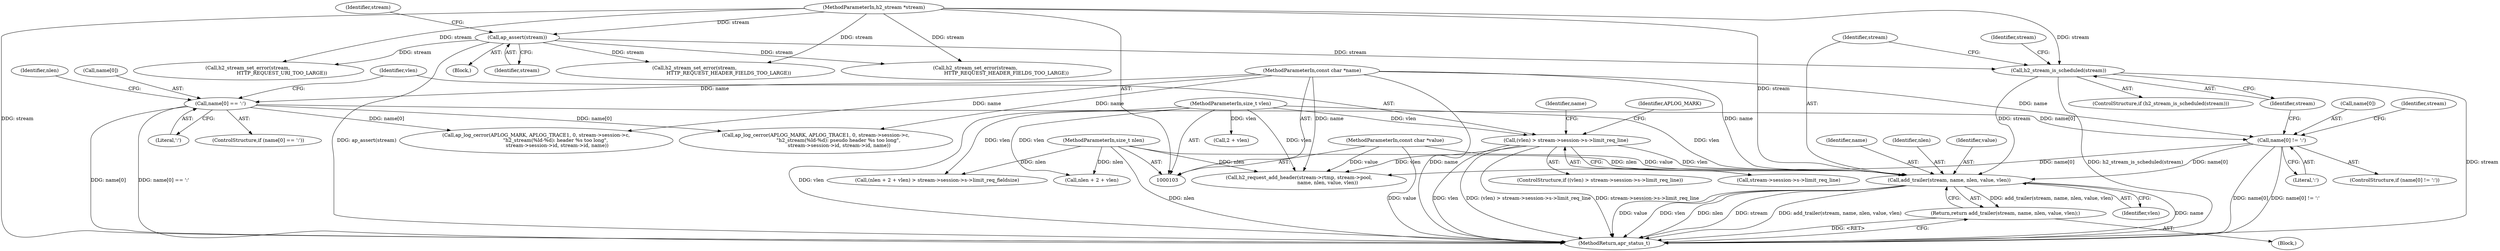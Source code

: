 digraph "1_httpd_29c63b786ae028d82405421585e91283c8fa0da3_0@pointer" {
"1000249" [label="(Call,add_trailer(stream, name, nlen, value, vlen))"];
"1000245" [label="(Call,h2_stream_is_scheduled(stream))"];
"1000110" [label="(Call,ap_assert(stream))"];
"1000104" [label="(MethodParameterIn,h2_stream *stream)"];
"1000199" [label="(Call,name[0] != ':')"];
"1000119" [label="(Call,name[0] == ':')"];
"1000105" [label="(MethodParameterIn,const char *name)"];
"1000106" [label="(MethodParameterIn,size_t nlen)"];
"1000107" [label="(MethodParameterIn,const char *value)"];
"1000126" [label="(Call,(vlen) > stream->session->s->limit_req_line)"];
"1000108" [label="(MethodParameterIn,size_t vlen)"];
"1000248" [label="(Return,return add_trailer(stream, name, nlen, value, vlen);)"];
"1000108" [label="(MethodParameterIn,size_t vlen)"];
"1000251" [label="(Identifier,name)"];
"1000200" [label="(Call,name[0])"];
"1000201" [label="(Identifier,name)"];
"1000105" [label="(MethodParameterIn,const char *name)"];
"1000164" [label="(Call,2 + vlen)"];
"1000301" [label="(MethodReturn,apr_status_t)"];
"1000249" [label="(Call,add_trailer(stream, name, nlen, value, vlen))"];
"1000126" [label="(Call,(vlen) > stream->session->s->limit_req_line)"];
"1000290" [label="(Call,h2_request_add_header(stream->rtmp, stream->pool,\n                                     name, nlen, value, vlen))"];
"1000163" [label="(Identifier,nlen)"];
"1000107" [label="(MethodParameterIn,const char *value)"];
"1000118" [label="(ControlStructure,if (name[0] == ':'))"];
"1000127" [label="(Identifier,vlen)"];
"1000244" [label="(ControlStructure,if (h2_stream_is_scheduled(stream)))"];
"1000207" [label="(Identifier,stream)"];
"1000110" [label="(Call,ap_assert(stream))"];
"1000106" [label="(MethodParameterIn,size_t nlen)"];
"1000119" [label="(Call,name[0] == ':')"];
"1000252" [label="(Identifier,nlen)"];
"1000125" [label="(ControlStructure,if ((vlen) > stream->session->s->limit_req_line))"];
"1000199" [label="(Call,name[0] != ':')"];
"1000156" [label="(Call,h2_stream_set_error(stream, \n                                           HTTP_REQUEST_URI_TOO_LARGE))"];
"1000248" [label="(Return,return add_trailer(stream, name, nlen, value, vlen);)"];
"1000162" [label="(Call,nlen + 2 + vlen)"];
"1000260" [label="(Identifier,stream)"];
"1000253" [label="(Identifier,value)"];
"1000203" [label="(Literal,':')"];
"1000123" [label="(Literal,':')"];
"1000109" [label="(Block,)"];
"1000254" [label="(Identifier,vlen)"];
"1000241" [label="(Call,h2_stream_set_error(stream, \n                                           HTTP_REQUEST_HEADER_FIELDS_TOO_LARGE))"];
"1000245" [label="(Call,h2_stream_is_scheduled(stream))"];
"1000246" [label="(Identifier,stream)"];
"1000247" [label="(Block,)"];
"1000104" [label="(MethodParameterIn,h2_stream *stream)"];
"1000115" [label="(Identifier,stream)"];
"1000111" [label="(Identifier,stream)"];
"1000195" [label="(Call,h2_stream_set_error(stream, \n                                       HTTP_REQUEST_HEADER_FIELDS_TOO_LARGE))"];
"1000175" [label="(Call,ap_log_cerror(APLOG_MARK, APLOG_TRACE1, 0, stream->session->c,\n                          \"h2_stream(%ld-%d): header %s too long\", \n                           stream->session->id, stream->id, name))"];
"1000198" [label="(ControlStructure,if (name[0] != ':'))"];
"1000137" [label="(Identifier,APLOG_MARK)"];
"1000128" [label="(Call,stream->session->s->limit_req_line)"];
"1000250" [label="(Identifier,stream)"];
"1000136" [label="(Call,ap_log_cerror(APLOG_MARK, APLOG_TRACE1, 0, stream->session->c,\n                              \"h2_stream(%ld-%d): pseudo header %s too long\", \n                              stream->session->id, stream->id, name))"];
"1000161" [label="(Call,(nlen + 2 + vlen) > stream->session->s->limit_req_fieldsize)"];
"1000120" [label="(Call,name[0])"];
"1000249" -> "1000248"  [label="AST: "];
"1000249" -> "1000254"  [label="CFG: "];
"1000250" -> "1000249"  [label="AST: "];
"1000251" -> "1000249"  [label="AST: "];
"1000252" -> "1000249"  [label="AST: "];
"1000253" -> "1000249"  [label="AST: "];
"1000254" -> "1000249"  [label="AST: "];
"1000248" -> "1000249"  [label="CFG: "];
"1000249" -> "1000301"  [label="DDG: name"];
"1000249" -> "1000301"  [label="DDG: value"];
"1000249" -> "1000301"  [label="DDG: vlen"];
"1000249" -> "1000301"  [label="DDG: nlen"];
"1000249" -> "1000301"  [label="DDG: stream"];
"1000249" -> "1000301"  [label="DDG: add_trailer(stream, name, nlen, value, vlen)"];
"1000249" -> "1000248"  [label="DDG: add_trailer(stream, name, nlen, value, vlen)"];
"1000245" -> "1000249"  [label="DDG: stream"];
"1000104" -> "1000249"  [label="DDG: stream"];
"1000199" -> "1000249"  [label="DDG: name[0]"];
"1000105" -> "1000249"  [label="DDG: name"];
"1000106" -> "1000249"  [label="DDG: nlen"];
"1000107" -> "1000249"  [label="DDG: value"];
"1000126" -> "1000249"  [label="DDG: vlen"];
"1000108" -> "1000249"  [label="DDG: vlen"];
"1000245" -> "1000244"  [label="AST: "];
"1000245" -> "1000246"  [label="CFG: "];
"1000246" -> "1000245"  [label="AST: "];
"1000250" -> "1000245"  [label="CFG: "];
"1000260" -> "1000245"  [label="CFG: "];
"1000245" -> "1000301"  [label="DDG: h2_stream_is_scheduled(stream)"];
"1000245" -> "1000301"  [label="DDG: stream"];
"1000110" -> "1000245"  [label="DDG: stream"];
"1000104" -> "1000245"  [label="DDG: stream"];
"1000110" -> "1000109"  [label="AST: "];
"1000110" -> "1000111"  [label="CFG: "];
"1000111" -> "1000110"  [label="AST: "];
"1000115" -> "1000110"  [label="CFG: "];
"1000110" -> "1000301"  [label="DDG: ap_assert(stream)"];
"1000104" -> "1000110"  [label="DDG: stream"];
"1000110" -> "1000156"  [label="DDG: stream"];
"1000110" -> "1000195"  [label="DDG: stream"];
"1000110" -> "1000241"  [label="DDG: stream"];
"1000104" -> "1000103"  [label="AST: "];
"1000104" -> "1000301"  [label="DDG: stream"];
"1000104" -> "1000156"  [label="DDG: stream"];
"1000104" -> "1000195"  [label="DDG: stream"];
"1000104" -> "1000241"  [label="DDG: stream"];
"1000199" -> "1000198"  [label="AST: "];
"1000199" -> "1000203"  [label="CFG: "];
"1000200" -> "1000199"  [label="AST: "];
"1000203" -> "1000199"  [label="AST: "];
"1000207" -> "1000199"  [label="CFG: "];
"1000246" -> "1000199"  [label="CFG: "];
"1000199" -> "1000301"  [label="DDG: name[0]"];
"1000199" -> "1000301"  [label="DDG: name[0] != ':'"];
"1000119" -> "1000199"  [label="DDG: name[0]"];
"1000105" -> "1000199"  [label="DDG: name"];
"1000199" -> "1000290"  [label="DDG: name[0]"];
"1000119" -> "1000118"  [label="AST: "];
"1000119" -> "1000123"  [label="CFG: "];
"1000120" -> "1000119"  [label="AST: "];
"1000123" -> "1000119"  [label="AST: "];
"1000127" -> "1000119"  [label="CFG: "];
"1000163" -> "1000119"  [label="CFG: "];
"1000119" -> "1000301"  [label="DDG: name[0]"];
"1000119" -> "1000301"  [label="DDG: name[0] == ':'"];
"1000105" -> "1000119"  [label="DDG: name"];
"1000119" -> "1000136"  [label="DDG: name[0]"];
"1000119" -> "1000175"  [label="DDG: name[0]"];
"1000105" -> "1000103"  [label="AST: "];
"1000105" -> "1000301"  [label="DDG: name"];
"1000105" -> "1000136"  [label="DDG: name"];
"1000105" -> "1000175"  [label="DDG: name"];
"1000105" -> "1000290"  [label="DDG: name"];
"1000106" -> "1000103"  [label="AST: "];
"1000106" -> "1000301"  [label="DDG: nlen"];
"1000106" -> "1000161"  [label="DDG: nlen"];
"1000106" -> "1000162"  [label="DDG: nlen"];
"1000106" -> "1000290"  [label="DDG: nlen"];
"1000107" -> "1000103"  [label="AST: "];
"1000107" -> "1000301"  [label="DDG: value"];
"1000107" -> "1000290"  [label="DDG: value"];
"1000126" -> "1000125"  [label="AST: "];
"1000126" -> "1000128"  [label="CFG: "];
"1000127" -> "1000126"  [label="AST: "];
"1000128" -> "1000126"  [label="AST: "];
"1000137" -> "1000126"  [label="CFG: "];
"1000201" -> "1000126"  [label="CFG: "];
"1000126" -> "1000301"  [label="DDG: vlen"];
"1000126" -> "1000301"  [label="DDG: (vlen) > stream->session->s->limit_req_line"];
"1000126" -> "1000301"  [label="DDG: stream->session->s->limit_req_line"];
"1000108" -> "1000126"  [label="DDG: vlen"];
"1000126" -> "1000290"  [label="DDG: vlen"];
"1000108" -> "1000103"  [label="AST: "];
"1000108" -> "1000301"  [label="DDG: vlen"];
"1000108" -> "1000161"  [label="DDG: vlen"];
"1000108" -> "1000162"  [label="DDG: vlen"];
"1000108" -> "1000164"  [label="DDG: vlen"];
"1000108" -> "1000290"  [label="DDG: vlen"];
"1000248" -> "1000247"  [label="AST: "];
"1000301" -> "1000248"  [label="CFG: "];
"1000248" -> "1000301"  [label="DDG: <RET>"];
}
